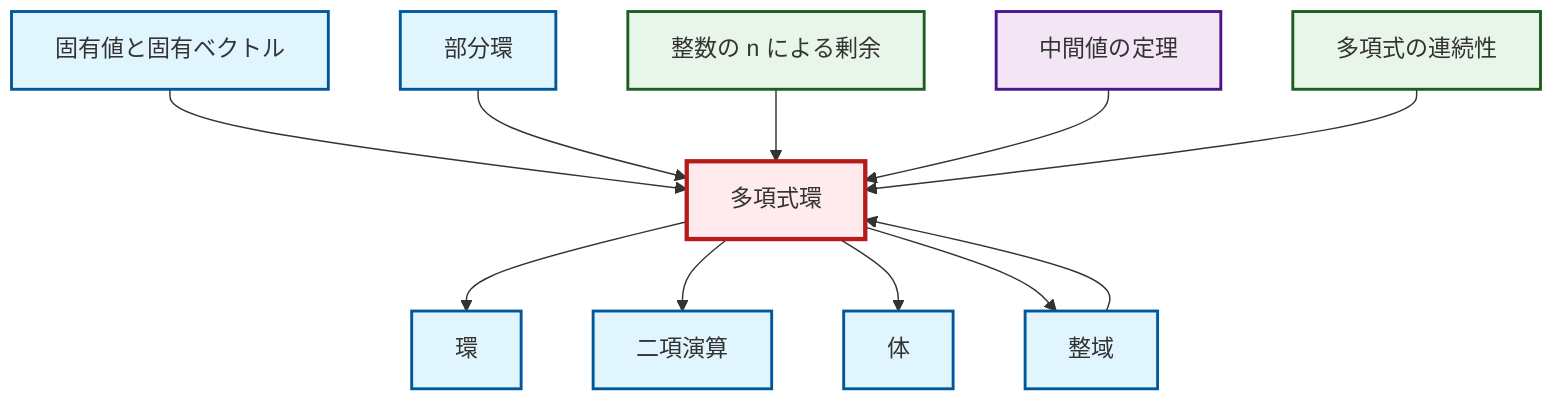 graph TD
    classDef definition fill:#e1f5fe,stroke:#01579b,stroke-width:2px
    classDef theorem fill:#f3e5f5,stroke:#4a148c,stroke-width:2px
    classDef axiom fill:#fff3e0,stroke:#e65100,stroke-width:2px
    classDef example fill:#e8f5e9,stroke:#1b5e20,stroke-width:2px
    classDef current fill:#ffebee,stroke:#b71c1c,stroke-width:3px
    def-binary-operation["二項演算"]:::definition
    def-eigenvalue-eigenvector["固有値と固有ベクトル"]:::definition
    def-field["体"]:::definition
    ex-quotient-integers-mod-n["整数の n による剰余"]:::example
    ex-polynomial-continuity["多項式の連続性"]:::example
    def-ring["環"]:::definition
    def-subring["部分環"]:::definition
    def-polynomial-ring["多項式環"]:::definition
    thm-intermediate-value["中間値の定理"]:::theorem
    def-integral-domain["整域"]:::definition
    def-eigenvalue-eigenvector --> def-polynomial-ring
    def-integral-domain --> def-polynomial-ring
    def-subring --> def-polynomial-ring
    def-polynomial-ring --> def-ring
    def-polynomial-ring --> def-binary-operation
    ex-quotient-integers-mod-n --> def-polynomial-ring
    def-polynomial-ring --> def-field
    thm-intermediate-value --> def-polynomial-ring
    ex-polynomial-continuity --> def-polynomial-ring
    def-polynomial-ring --> def-integral-domain
    class def-polynomial-ring current
